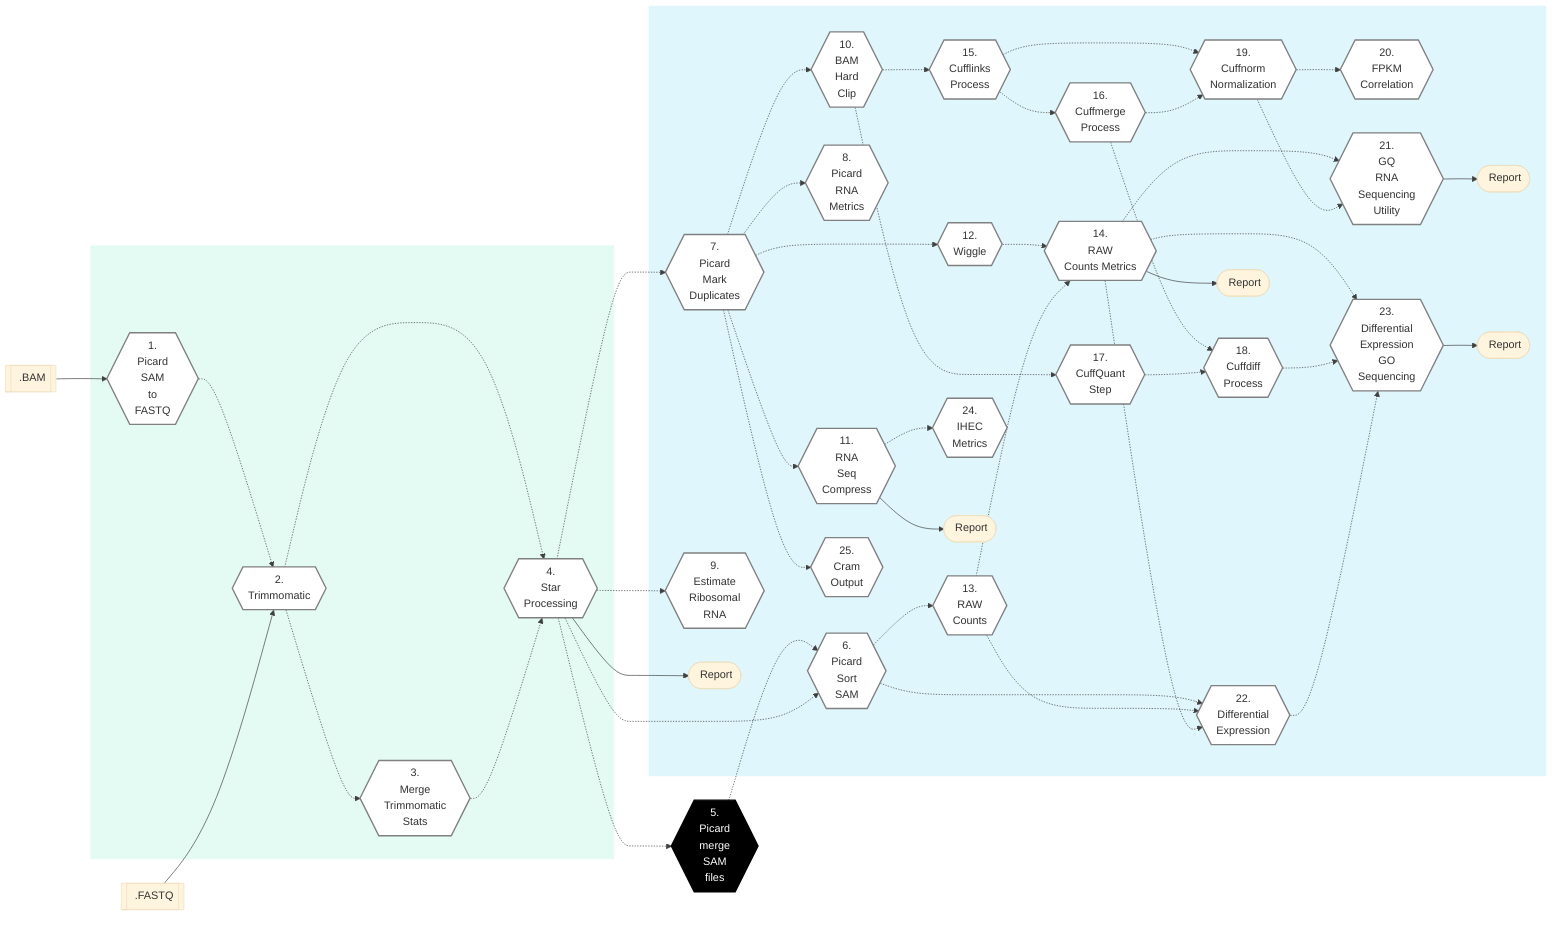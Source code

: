 %%{init: {'theme': 'base', 'themeVariables': { 'lineColor': '#404040'}}}%%

        %% GenPipes Schema for rnaseq.py
        %% Ref: https://bitbucket.org/mugqic/genpipes/src/master/pipelines/rnaseq/
        %% Author Shaloo Shalini <shalz@hotmail.com>
        %% -t cufflinks

        graph LR
        Node1{{ 1. <br/> Picard <br/> SAM <br/> to <br/> FASTQ }}:::nodefill
        Node2{{ 2. <br/> Trimmomatic }}:::nodefill
        Node3{{ 3. <br/> Merge <br/> Trimmomatic <br/> Stats }}:::nodefill
        Node4{{ 4. <br/> Star <br/> Processing }}:::nodefill
        Node5{{ 5. <br/> Picard <br/> merge <br/> SAM <br/> files }}:::nodefillblack
        Node6{{ 6. <br/> Picard <br/> Sort <br/> SAM }}:::nodefill
        Node7{{ 7. <br/> Picard <br/> Mark <br/> Duplicates }}:::nodefill
        Node8{{ 8. <br/> Picard <br/> RNA <br/> Metrics }}:::nodefill
        Node9{{ 9. <br/> Estimate <br/> Ribosomal <br/> RNA }}:::nodefill
        Node10{{ 10. <br/> BAM <br/> Hard <br/> Clip }}:::nodefill
        Node11{{ 11. <br/> RNA <br/> Seq <br/> Compress }}:::nodefill
        Node12{{ 12. <br/> Wiggle }}:::nodefill
        Node13{{ 13. <br/> RAW <br/> Counts }}:::nodefill
        Node14{{ 14. <br/> RAW <br/> Counts Metrics }}:::nodefill
        Node15{{ 15. <br/> Cufflinks <br/> Process }}:::nodefill
        Node16{{ 16. <br/> Cuffmerge <br/> Process }}:::nodefill
        Node17{{ 17. <br/> CuffQuant <br/> Step }}:::nodefill
        Node18{{ 18. <br/> Cuffdiff <br/> Process }}:::nodefill
        Node19{{ 19. <br/> Cuffnorm <br/> Normalization }}:::nodefill
        Node20{{ 20. <br/> FPKM <br/> Correlation }}:::nodefill
        Node21{{ 21. <br/> GQ <br/> RNA <br/> Sequencing <br/> Utility }}:::nodefill
        Node22{{ 22. <br/> Differential <br/> Expression }}:::nodefill
        Node23{{ 23. <br/> Differential <br/> Expression <br/> GO <br/> Sequencing }}:::nodefill
        Node24{{ 24. <br/> IHEC <br/> Metrics }}:::nodefill
        Node25{{ 25. <br/> Cram <br/> Output }}:::nodefill

        Input1[[fa:fa-file-archive-o .BAM]]
        Input2[[fa:fa-file-archive-o .FASTQ]]

        StarOP([fa:fa-sticky-note-o Report ])
        RcmOP([fa:fa-sticky-note-o Report ])
        RnaOP([fa:fa-sticky-note-o Report ])
        GedaOP([fa:fa-sticky-note-o Report ])
        DegOP([fa:fa-sticky-note-o Report ])

        Input1 --> Node1 -.-> Node2
        Input2 --> Node2

        Node2 -.-> Node3 & Node4
        Node3 -.-> Node4 -.-> Node5 -.-> Node6
        Node4 -.-> Node6 & Node7 & Node9
        Node6 -.-> Node13 & Node22
        Node7 -.-> Node8 & Node10 & Node11 & Node12 & Node25
        Node10 -.-> Node15 & Node17
        Node11 -.-> Node24
        Node12 -.-> Node14
        Node13 -.-> Node14 & Node22
        Node14 -.-> Node21 & Node22 & Node23
        Node15 -.-> Node16 & Node19
        Node16 -.-> Node18 & Node19
        Node17 -.-> Node18
        Node18 -.-> Node23
        Node19 -.-> Node20 & Node21
        Node22 -.-> Node23

        Node4 --> StarOP
        Node11 --> RnaOP
        Node14 --> RcmOP
        Node21 --> GedaOP
        Node23 --> DegOP

        subgraph readSetSteps[" "]
          Node1
          Node2
          Node3
          Node4
        end
        subgraph sampleSetSteps[" "]
          Node6
          Node7
          Node8
          Node9
          Node10
          Node11
          Node12
          Node13
          Node14
          Node15
          Node16
          Node17
          Node18
          Node19
          Node20
          Node21
          Node22
          Node23
          Node24
          Node25
          StarOP
          RcmOP
          RnaOP
          GedaOP
          DegOP
        end
        classDef greenRect fill:#E4FBF4,stroke:white
        class readSetSteps greenRect
        classDef blueRect fill:#DEF6FC,stroke:white
        class sampleSetSteps blueRect
        classDef nodefill fill:#ffffff,stroke:gray,stroke-width:2px
        classDef nodefillblack fill:black,stroke:black,color:white,stroke-width:2px